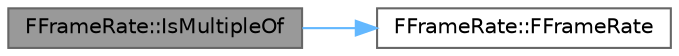 digraph "FFrameRate::IsMultipleOf"
{
 // INTERACTIVE_SVG=YES
 // LATEX_PDF_SIZE
  bgcolor="transparent";
  edge [fontname=Helvetica,fontsize=10,labelfontname=Helvetica,labelfontsize=10];
  node [fontname=Helvetica,fontsize=10,shape=box,height=0.2,width=0.4];
  rankdir="LR";
  Node1 [id="Node000001",label="FFrameRate::IsMultipleOf",height=0.2,width=0.4,color="gray40", fillcolor="grey60", style="filled", fontcolor="black",tooltip="Check whether this frame rate is a multiple of another."];
  Node1 -> Node2 [id="edge1_Node000001_Node000002",color="steelblue1",style="solid",tooltip=" "];
  Node2 [id="Node000002",label="FFrameRate::FFrameRate",height=0.2,width=0.4,color="grey40", fillcolor="white", style="filled",URL="$df/d97/structFFrameRate.html#a80c86a75277dd25feb06223a3951b05b",tooltip="Default construction to a frame rate of 60000 frames per second (0.0166 ms)"];
}
